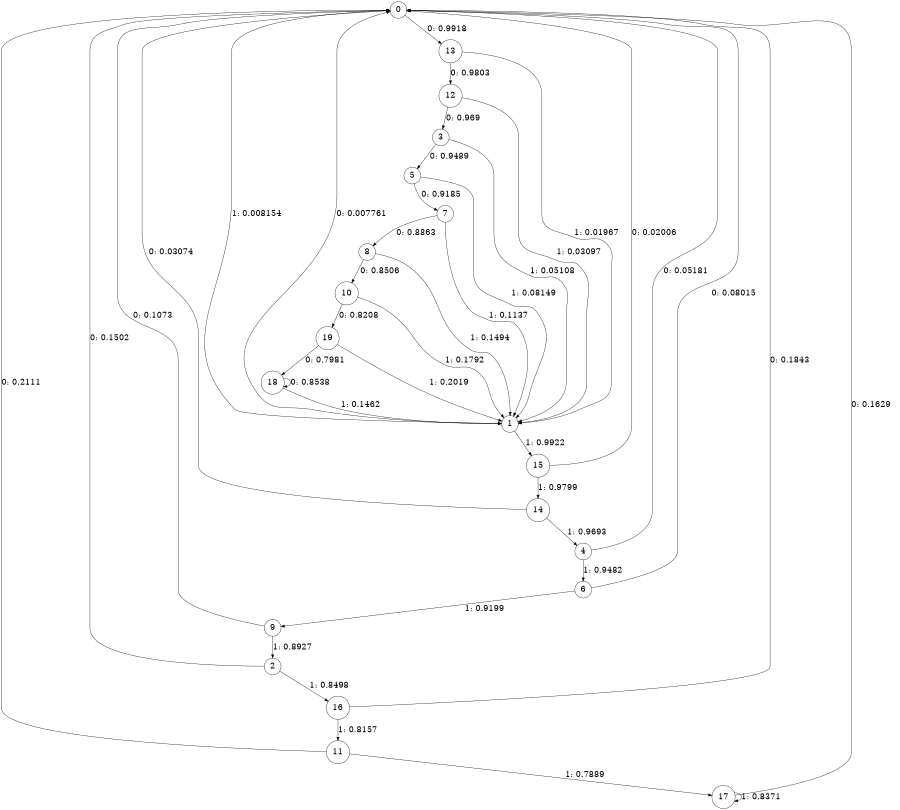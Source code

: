 digraph "ch1_both_L10" {
size = "6,8.5";
ratio = "fill";
node [shape = circle];
node [fontsize = 24];
edge [fontsize = 24];
0 -> 13 [label = "0: 0.9918   "];
0 -> 1 [label = "1: 0.008154  "];
1 -> 0 [label = "0: 0.007761  "];
1 -> 15 [label = "1: 0.9922   "];
2 -> 0 [label = "0: 0.1502   "];
2 -> 16 [label = "1: 0.8498   "];
3 -> 5 [label = "0: 0.9489   "];
3 -> 1 [label = "1: 0.05108  "];
4 -> 0 [label = "0: 0.05181  "];
4 -> 6 [label = "1: 0.9482   "];
5 -> 7 [label = "0: 0.9185   "];
5 -> 1 [label = "1: 0.08149  "];
6 -> 0 [label = "0: 0.08015  "];
6 -> 9 [label = "1: 0.9199   "];
7 -> 8 [label = "0: 0.8863   "];
7 -> 1 [label = "1: 0.1137   "];
8 -> 10 [label = "0: 0.8506   "];
8 -> 1 [label = "1: 0.1494   "];
9 -> 0 [label = "0: 0.1073   "];
9 -> 2 [label = "1: 0.8927   "];
10 -> 19 [label = "0: 0.8208   "];
10 -> 1 [label = "1: 0.1792   "];
11 -> 0 [label = "0: 0.2111   "];
11 -> 17 [label = "1: 0.7889   "];
12 -> 3 [label = "0: 0.969    "];
12 -> 1 [label = "1: 0.03097  "];
13 -> 12 [label = "0: 0.9803   "];
13 -> 1 [label = "1: 0.01967  "];
14 -> 0 [label = "0: 0.03074  "];
14 -> 4 [label = "1: 0.9693   "];
15 -> 0 [label = "0: 0.02006  "];
15 -> 14 [label = "1: 0.9799   "];
16 -> 0 [label = "0: 0.1843   "];
16 -> 11 [label = "1: 0.8157   "];
17 -> 0 [label = "0: 0.1629   "];
17 -> 17 [label = "1: 0.8371   "];
18 -> 18 [label = "0: 0.8538   "];
18 -> 1 [label = "1: 0.1462   "];
19 -> 18 [label = "0: 0.7981   "];
19 -> 1 [label = "1: 0.2019   "];
}
